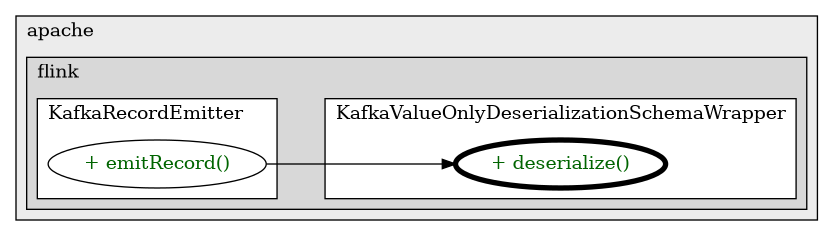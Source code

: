 @startuml

/' diagram meta data start
config=CallConfiguration;
{
  "rootMethod": "org.apache.flink.connector.kafka.source.reader.deserializer.KafkaValueOnlyDeserializationSchemaWrapper#deserialize(ConsumerRecord\u003cbyte[], byte[]\u003e,Collector\u003cT\u003e)",
  "projectClassification": {
    "searchMode": "OpenProject", // OpenProject, AllProjects
    "includedProjects": "",
    "pathEndKeywords": "*.impl",
    "isClientPath": "",
    "isClientName": "",
    "isTestPath": "",
    "isTestName": "",
    "isMappingPath": "",
    "isMappingName": "",
    "isDataAccessPath": "",
    "isDataAccessName": "",
    "isDataStructurePath": "",
    "isDataStructureName": "",
    "isInterfaceStructuresPath": "",
    "isInterfaceStructuresName": "",
    "isEntryPointPath": "",
    "isEntryPointName": "",
    "treatFinalFieldsAsMandatory": false
  },
  "graphRestriction": {
    "classPackageExcludeFilter": "",
    "classPackageIncludeFilter": "",
    "classNameExcludeFilter": "",
    "classNameIncludeFilter": "",
    "methodNameExcludeFilter": "",
    "methodNameIncludeFilter": "",
    "removeByInheritance": "", // inheritance/annotation based filtering is done in a second step
    "removeByAnnotation": "",
    "removeByClassPackage": "", // cleanup the graph after inheritance/annotation based filtering is done
    "removeByClassName": "",
    "cutMappings": false,
    "cutEnum": true,
    "cutTests": true,
    "cutClient": true,
    "cutDataAccess": true,
    "cutInterfaceStructures": true,
    "cutDataStructures": true,
    "cutGetterAndSetter": true,
    "cutConstructors": true
  },
  "graphTraversal": {
    "forwardDepth": 3,
    "backwardDepth": 3,
    "classPackageExcludeFilter": "",
    "classPackageIncludeFilter": "",
    "classNameExcludeFilter": "",
    "classNameIncludeFilter": "",
    "methodNameExcludeFilter": "",
    "methodNameIncludeFilter": "",
    "hideMappings": false,
    "hideDataStructures": false,
    "hidePrivateMethods": true,
    "hideInterfaceCalls": true, // indirection: implementation -> interface (is hidden) -> implementation
    "onlyShowApplicationEntryPoints": false, // root node is included
    "useMethodCallsForStructureDiagram": "ForwardOnly" // ForwardOnly, BothDirections, No
  },
  "details": {
    "aggregation": "GroupByClass", // ByClass, GroupByClass, None
    "showMethodParametersTypes": false,
    "showMethodParametersNames": false,
    "showMethodReturnType": false,
    "showPackageLevels": 2,
    "showCallOrder": false,
    "edgeMode": "MethodsOnly", // TypesOnly, MethodsOnly, TypesAndMethods, MethodsAndDirectTypeUsage
    "showDetailedClassStructure": false
  },
  "rootClass": "org.apache.flink.connector.kafka.source.reader.deserializer.KafkaValueOnlyDeserializationSchemaWrapper",
  "extensionCallbackMethod": "" // qualified.class.name#methodName - signature: public static String method(String)
}
diagram meta data end '/



digraph g {
    rankdir="LR"
    splines=polyline
    

'nodes 
subgraph cluster_1411517106 { 
   	label=apache
	labeljust=l
	fillcolor="#ececec"
	style=filled
   
   subgraph cluster_1531395264 { 
   	label=flink
	labeljust=l
	fillcolor="#d8d8d8"
	style=filled
   
   subgraph cluster_1878460784 { 
   	label=KafkaValueOnlyDeserializationSchemaWrapper
	labeljust=l
	fillcolor=white
	style=filled
   
   KafkaValueOnlyDeserializationSchemaWrapper338963448XXXdeserialize1004595214[
	label="+ deserialize()"
	style=filled
	fillcolor=white
	tooltip="KafkaValueOnlyDeserializationSchemaWrapper

&#10;  Deserializes the byte message.&#10; &#10;  \<p\>Can output multiple records through the {@link Collector}. Note that number and size of&#10;  the produced records should be relatively small. Depending on the source implementation&#10;  records can be buffered in memory or collecting records might delay emitting checkpoint&#10;  barrier.&#10; &#10;  @param record The ConsumerRecord to deserialize.&#10;  @param out The collector to put the resulting messages.&#10; "
	penwidth=4
	fontcolor=darkgreen
];
} 

subgraph cluster_763542564 { 
   	label=KafkaRecordEmitter
	labeljust=l
	fillcolor=white
	style=filled
   
   KafkaRecordEmitter333549911XXXemitRecord513217180[
	label="+ emitRecord()"
	style=filled
	fillcolor=white
	tooltip="KafkaRecordEmitter

null"
	fontcolor=darkgreen
];
} 
} 
} 

'edges    
KafkaRecordEmitter333549911XXXemitRecord513217180 -> KafkaValueOnlyDeserializationSchemaWrapper338963448XXXdeserialize1004595214;
    
}
@enduml